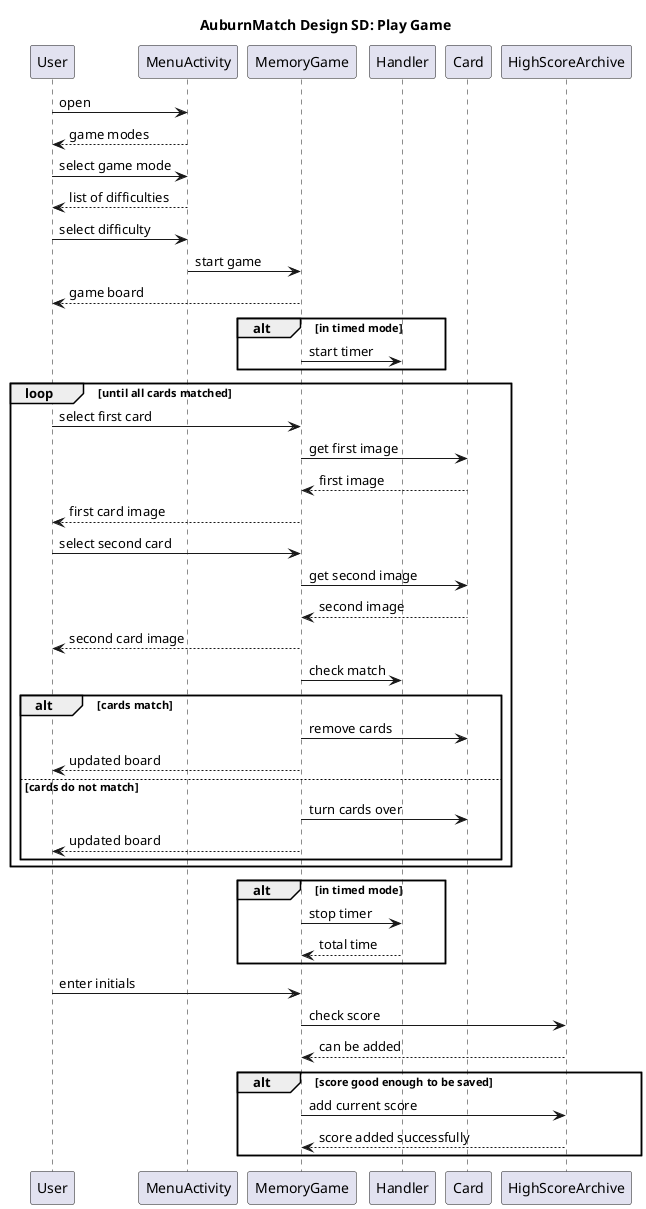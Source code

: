 @startuml
title AuburnMatch Design SD: Play Game

User -> MenuActivity : open
User <-- MenuActivity : game modes
User -> MenuActivity : select game mode
User <-- MenuActivity : list of difficulties
User -> MenuActivity : select difficulty
MenuActivity -> MemoryGame : start game
User <-- MemoryGame : game board
alt in timed mode
MemoryGame -> Handler : start timer
end
loop until all cards matched
User -> MemoryGame: select first card
MemoryGame -> Card : get first image
MemoryGame <-- Card : first image
User <-- MemoryGame : first card image
User -> MemoryGame : select second card
MemoryGame -> Card : get second image
MemoryGame <-- Card : second image
User <-- MemoryGame : second card image
MemoryGame -> Handler : check match
alt cards match
MemoryGame -> Card : remove cards
User <-- MemoryGame : updated board
else cards do not match
MemoryGame -> Card : turn cards over
User <-- MemoryGame : updated board
end
end
alt in timed mode
MemoryGame -> Handler : stop timer
MemoryGame <-- Handler : total time
end
User -> MemoryGame : enter initials
MemoryGame -> HighScoreArchive : check score
MemoryGame <-- HighScoreArchive : can be added
alt score good enough to be saved
MemoryGame -> HighScoreArchive : add current score
MemoryGame <-- HighScoreArchive : score added successfully
end

@enduml